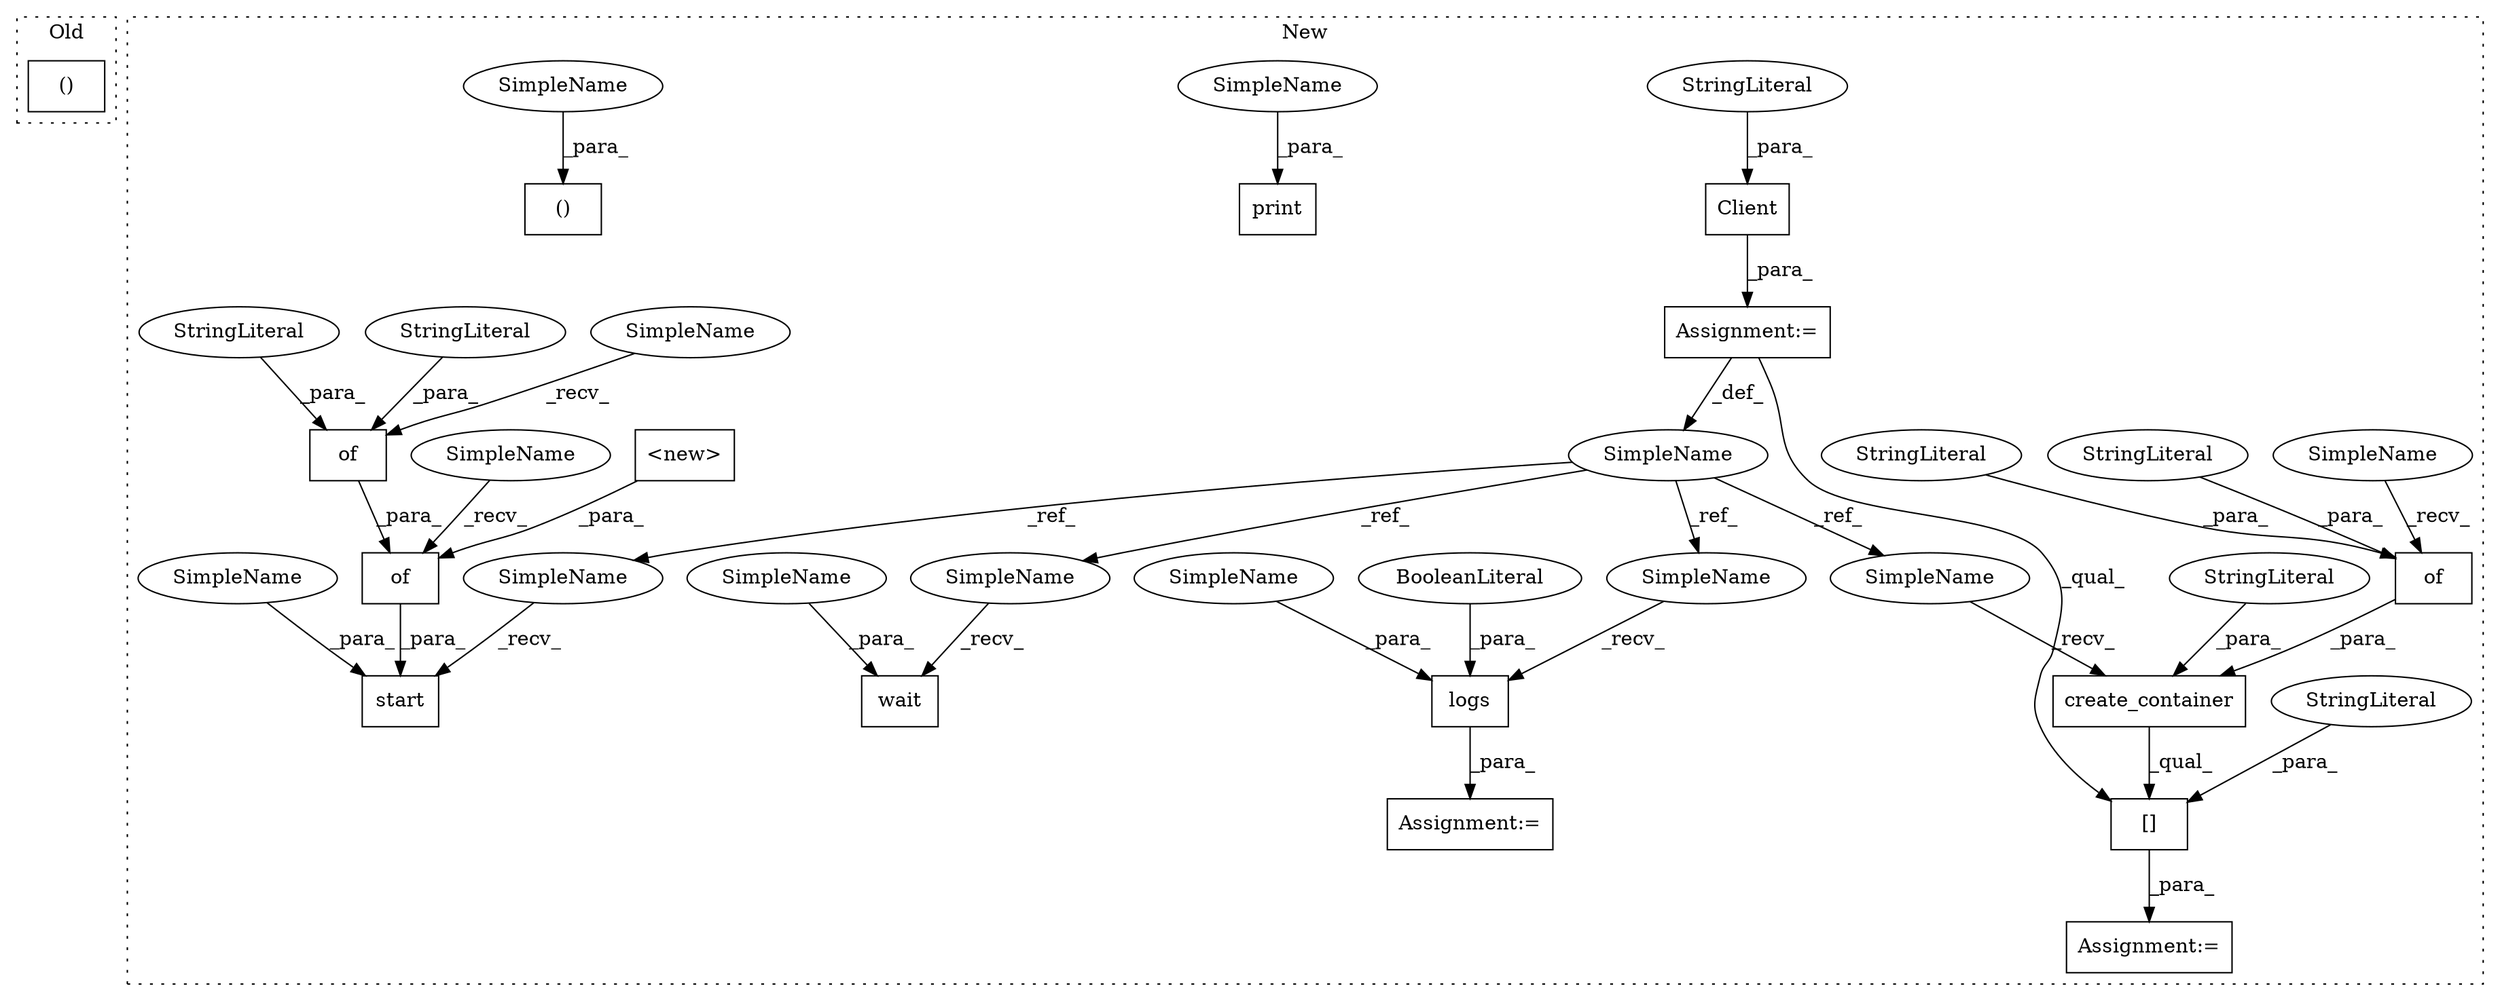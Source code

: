 digraph G {
subgraph cluster0 {
1 [label="()" a="106" s="6342" l="25" shape="box"];
label = "Old";
style="dotted";
}
subgraph cluster1 {
2 [label="Client" a="32" s="5988,6023" l="7,1" shape="box"];
3 [label="Assignment:=" a="7" s="6357" l="1" shape="box"];
4 [label="Assignment:=" a="7" s="6073" l="2" shape="box"];
5 [label="Assignment:=" a="7" s="5987" l="1" shape="box"];
6 [label="StringLiteral" a="45" s="5995" l="28" shape="ellipse"];
7 [label="create_container" a="32" s="6082,6154" l="17,1" shape="box"];
8 [label="wait" a="32" s="6330,6342" l="5,1" shape="box"];
9 [label="[]" a="2" s="6075,6160" l="81,1" shape="box"];
10 [label="start" a="32" s="6198,6314" l="6,1" shape="box"];
11 [label="()" a="106" s="6039" l="34" shape="box"];
12 [label="SimpleName" a="42" s="5981" l="6" shape="ellipse"];
13 [label="StringLiteral" a="45" s="6156" l="4" shape="ellipse"];
14 [label="StringLiteral" a="45" s="6099" l="19" shape="ellipse"];
15 [label="of" a="32" s="6123,6153" l="3,1" shape="box"];
16 [label="of" a="32" s="6295,6312" l="3,1" shape="box"];
17 [label="StringLiteral" a="45" s="6305" l="7" shape="ellipse"];
18 [label="StringLiteral" a="45" s="6151" l="2" shape="ellipse"];
19 [label="StringLiteral" a="45" s="6140" l="2" shape="ellipse"];
20 [label="StringLiteral" a="45" s="6298" l="6" shape="ellipse"];
21 [label="of" a="32" s="6216,6313" l="3,1" shape="box"];
22 [label="<new>" a="14" s="6219" l="22" shape="box"];
23 [label="logs" a="32" s="6365,6382" l="5,1" shape="box"];
24 [label="BooleanLiteral" a="9" s="6378" l="4" shape="ellipse"];
25 [label="print" a="32" s="6169,6182" l="6,1" shape="box"];
26 [label="SimpleName" a="42" s="6075" l="6" shape="ellipse"];
27 [label="SimpleName" a="42" s="6358" l="6" shape="ellipse"];
28 [label="SimpleName" a="42" s="6191" l="6" shape="ellipse"];
29 [label="SimpleName" a="42" s="6323" l="6" shape="ellipse"];
30 [label="SimpleName" a="42" s="6212" l="3" shape="ellipse"];
31 [label="SimpleName" a="42" s="6119" l="3" shape="ellipse"];
32 [label="SimpleName" a="42" s="6291" l="3" shape="ellipse"];
33 [label="SimpleName" a="42" s="6175" l="7" shape="ellipse"];
34 [label="SimpleName" a="42" s="6370" l="7" shape="ellipse"];
35 [label="SimpleName" a="42" s="6335" l="7" shape="ellipse"];
36 [label="SimpleName" a="42" s="6066" l="7" shape="ellipse"];
37 [label="SimpleName" a="42" s="6204" l="7" shape="ellipse"];
label = "New";
style="dotted";
}
2 -> 5 [label="_para_"];
5 -> 9 [label="_qual_"];
5 -> 12 [label="_def_"];
6 -> 2 [label="_para_"];
7 -> 9 [label="_qual_"];
9 -> 4 [label="_para_"];
12 -> 26 [label="_ref_"];
12 -> 28 [label="_ref_"];
12 -> 29 [label="_ref_"];
12 -> 27 [label="_ref_"];
13 -> 9 [label="_para_"];
14 -> 7 [label="_para_"];
15 -> 7 [label="_para_"];
16 -> 21 [label="_para_"];
17 -> 16 [label="_para_"];
18 -> 15 [label="_para_"];
19 -> 15 [label="_para_"];
20 -> 16 [label="_para_"];
21 -> 10 [label="_para_"];
22 -> 21 [label="_para_"];
23 -> 3 [label="_para_"];
24 -> 23 [label="_para_"];
26 -> 7 [label="_recv_"];
27 -> 23 [label="_recv_"];
28 -> 10 [label="_recv_"];
29 -> 8 [label="_recv_"];
30 -> 21 [label="_recv_"];
31 -> 15 [label="_recv_"];
32 -> 16 [label="_recv_"];
33 -> 25 [label="_para_"];
34 -> 23 [label="_para_"];
35 -> 8 [label="_para_"];
36 -> 11 [label="_para_"];
37 -> 10 [label="_para_"];
}